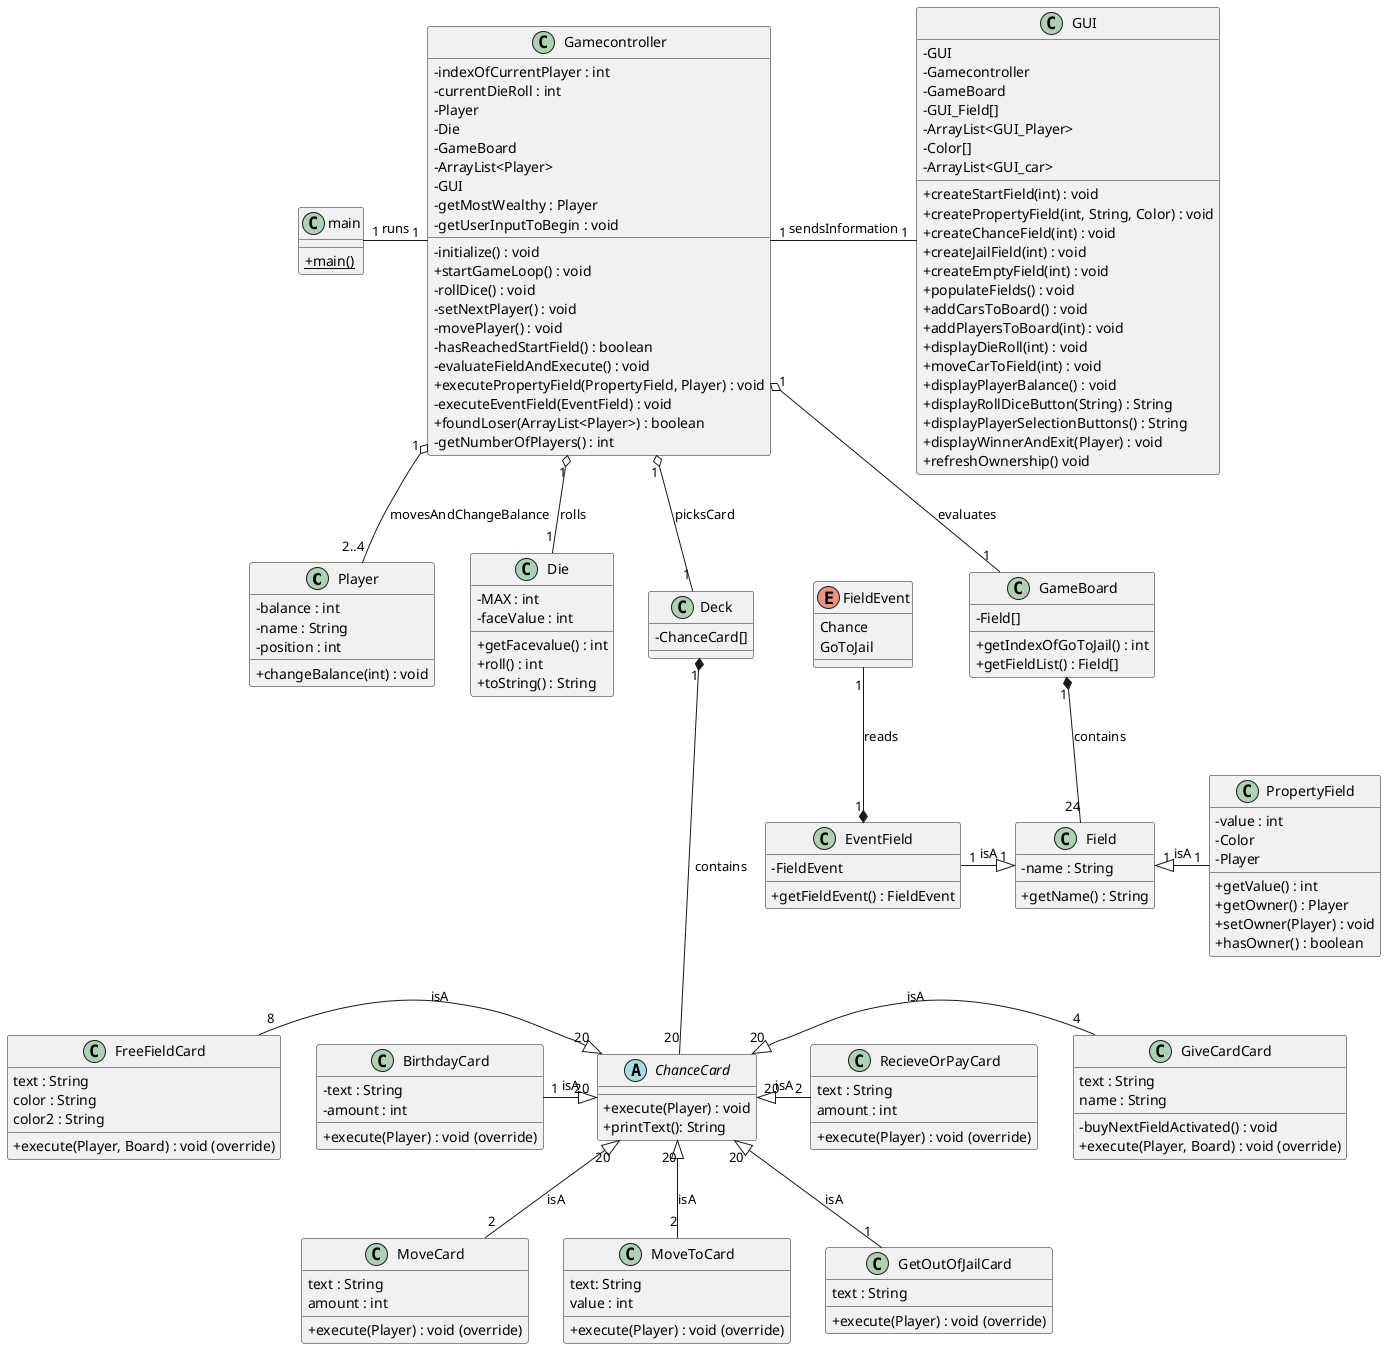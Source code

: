 @startuml
'https://plantuml.com/class-diagram
skinparam classAttributeIconSize 0

class Player{
- balance : int
- name : String
- position : int
+ changeBalance(int) : void
}
class Gamecontroller{
- indexOfCurrentPlayer : int
- currentDieRoll : int
- Player
- Die
- GameBoard
- ArrayList<Player>
- GUI
- initialize() : void
+ startGameLoop() : void
- rollDice() : void
- setNextPlayer() : void
- movePlayer() : void
- hasReachedStartField() : boolean
- evaluateFieldAndExecute() : void
+ executePropertyField(PropertyField, Player) : void
- executeEventField(EventField) : void
+ foundLoser(ArrayList<Player>) : boolean
- getMostWealthy : Player
- getNumberOfPlayers() : int
- getUserInputToBegin : void
}

class Die{
- MAX : int
- faceValue : int
+getFacevalue() : int
+roll() : int
+toString() : String
}
class GameBoard{
- Field[]
+ getIndexOfGoToJail() : int
+ getFieldList() : Field[]
}

class main{
{static}+ main()
}
class GUI{
- GUI
- Gamecontroller
- GameBoard
- GUI_Field[]
- ArrayList<GUI_Player>
- Color[]
- ArrayList<GUI_car>
+ createStartField(int) : void
+ createPropertyField(int, String, Color) : void
+ createChanceField(int) : void
+ createJailField(int) : void
+ createEmptyField(int) : void
+ populateFields() : void
+ addCarsToBoard() : void
+ addPlayersToBoard(int) : void
+ displayDieRoll(int) : void
+ moveCarToField(int) : void
+ displayPlayerBalance() : void
+ displayRollDiceButton(String) : String
+ displayPlayerSelectionButtons() : String
+ displayWinnerAndExit(Player) : void
+ refreshOwnership() void
}

class Deck{
- ChanceCard[]
}

abstract class ChanceCard{
+ execute(Player) : void
+ printText(): String
}

class BirthdayCard{
+ execute(Player) : void (override)
- text : String
- amount : int
}

class MoveCard{
+ execute(Player) : void (override)
text : String
amount : int
}

class MoveToCard{
+ execute(Player) : void (override)
text: String
value : int
}

class FreeFieldCard{
 text : String
 color : String
 color2 : String
+ execute(Player, Board) : void (override)
}

class GiveCardCard{
text : String
name : String
- buyNextFieldActivated() : void
+ execute(Player, Board) : void (override)
}

class RecieveOrPayCard{
+ execute(Player) : void (override)
text : String
amount : int
}

class GetOutOfJailCard{
+ execute(Player) : void (override)
 text : String
}


class Field{
- name : String
+ getName() : String
}

class PropertyField{
- value : int
- Color
- Player
+ getValue() : int
+ getOwner() : Player
+ setOwner(Player) : void
+ hasOwner() : boolean
}

class EventField{
- FieldEvent
+ getFieldEvent() : FieldEvent
}

enum FieldEvent{
Chance
GoToJail
}
main "1" - "1" Gamecontroller : runs
Gamecontroller "1" o-- "1" GameBoard : evaluates
Gamecontroller "1" o-- "1" Die : rolls
Gamecontroller "1" o-- "1" Deck : picksCard
Deck "1"*---"20" ChanceCard : contains
Gamecontroller "1" o-- "2..4" Player : movesAndChangeBalance
FieldEvent "1" --* "1" EventField : reads
Gamecontroller"1" - "1"GUI : sendsInformation
GameBoard "1" *-- "24" Field : contains
Field "1" <|- "1" PropertyField : isA
EventField "1" -|> "1" Field : isA
ChanceCard "20" <|-- "2" MoveCard : isA
ChanceCard "20" <|-- "2" MoveToCard : isA
BirthdayCard "1" -|> "20" ChanceCard :isA
FreeFieldCard "8" -|> "20" ChanceCard :isA
ChanceCard "20" <|- "4" GiveCardCard : isA
ChanceCard "20" <|- "2" RecieveOrPayCard : isA
ChanceCard "20" <|-- "1" GetOutOfJailCard : isA

@enduml